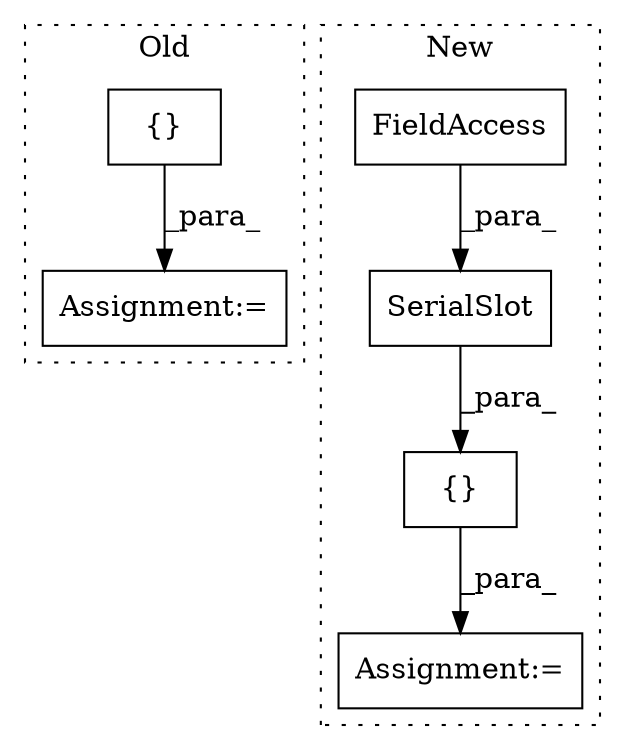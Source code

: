 digraph G {
subgraph cluster0 {
1 [label="{}" a="4" s="4402,5017" l="1,1" shape="box"];
5 [label="Assignment:=" a="7" s="4384" l="1" shape="box"];
label = "Old";
style="dotted";
}
subgraph cluster1 {
2 [label="SerialSlot" a="32" s="4715,4759" l="11,1" shape="box"];
3 [label="{}" a="4" s="4402,4897" l="1,1" shape="box"];
4 [label="FieldAccess" a="22" s="4726" l="33" shape="box"];
6 [label="Assignment:=" a="7" s="4384" l="1" shape="box"];
label = "New";
style="dotted";
}
1 -> 5 [label="_para_"];
2 -> 3 [label="_para_"];
3 -> 6 [label="_para_"];
4 -> 2 [label="_para_"];
}